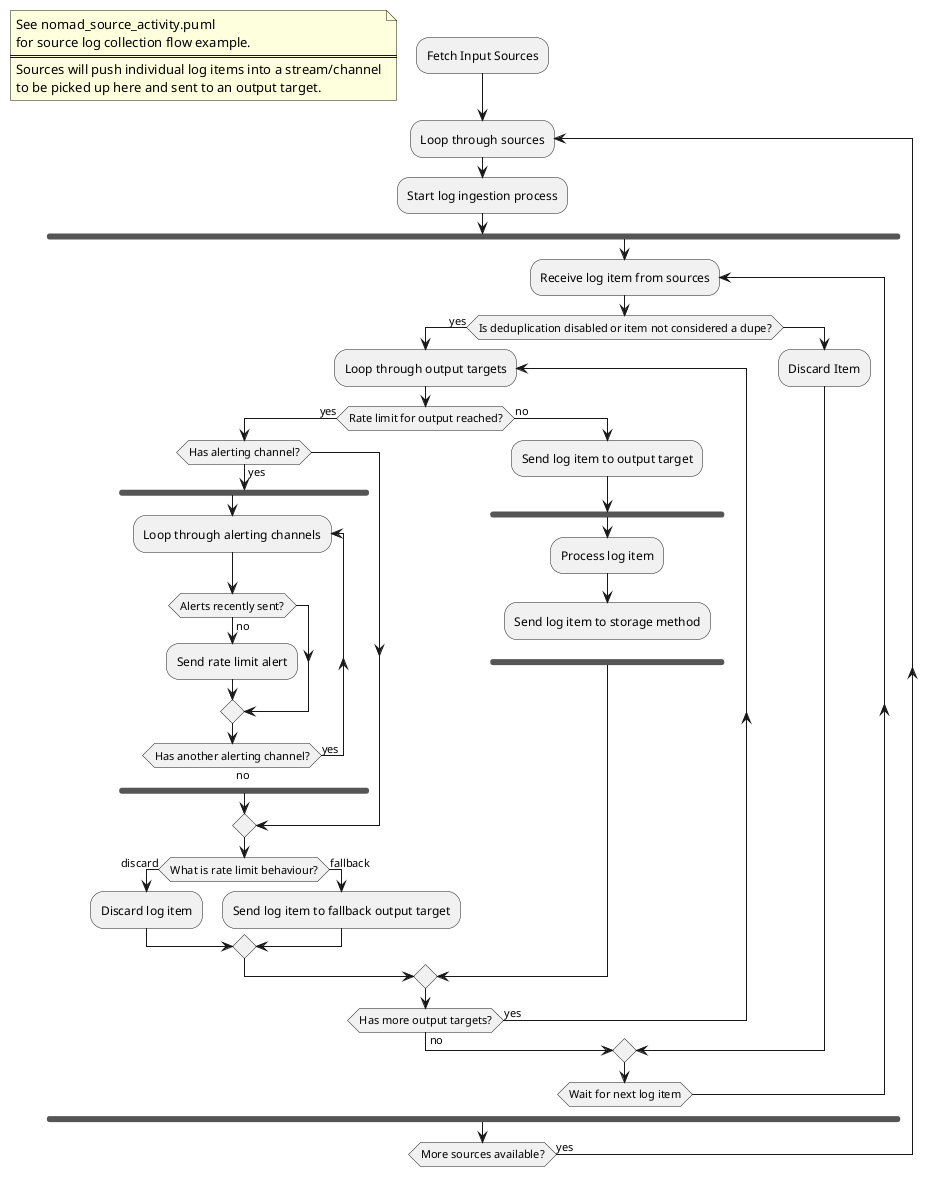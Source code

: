 @startuml

:Fetch Input Sources;
floating note left
    See nomad_source_activity.puml
    for source log collection flow example.
    ====
    Sources will push individual log items into a stream/channel
    to be picked up here and sent to an output target.
end note
repeat :Loop through sources;
    :Start log ingestion process;
    fork
        repeat :Receive log item from sources;
            if (Is deduplication disabled or item not considered a dupe?) then (yes)
                repeat :Loop through output targets;
                    if (Rate limit for output reached?) then (yes)
                        if (Has alerting channel?) then (yes)
                            fork
                                repeat :Loop through alerting channels;
                                    if (Alerts recently sent?) then (no)
                                        :Send rate limit alert;
                                    endif
                                repeat while (Has another alerting channel?) is (yes) not (no)
                                detach
                            end fork
                        endif
                        if (What is rate limit behaviour?) then (discard)
                            :Discard log item;
                        else (fallback)
                            :Send log item to fallback output target;
                        endif
                    else (no)
                        :Send log item to output target;
                        fork
                            :Process log item;
                            :Send log item to storage method;
                            detach
                        end fork
                    endif
                repeat while (Has more output targets?) is (yes) not (no)
            else
                :Discard Item;
            endif
        repeat while (Wait for next log item)
        detach
    end fork
repeat while (More sources available?) is (yes)

@enduml